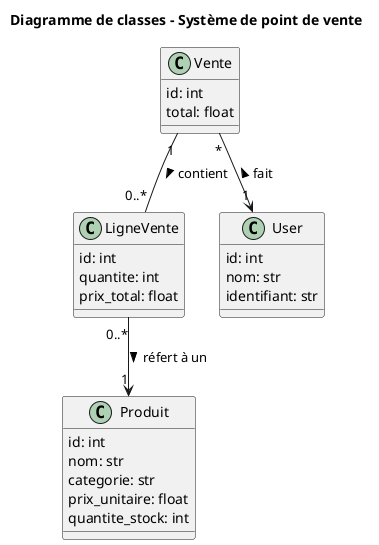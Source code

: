 @startuml

title Diagramme de classes - Système de point de vente

class Produit {
  id: int
  nom: str
  categorie: str
  prix_unitaire: float
  quantite_stock: int
}

class Vente {
  id: int
  total: float
}

class LigneVente {
  id: int
  quantite: int
  prix_total: float
}

class User {
  id: int
  nom: str
  identifiant: str
}

' Relations entre classes
Vente "1" -- "0..*" LigneVente : contient >
LigneVente "0..*" --> "1" Produit : réfert à un >
Vente "*" --> "1" User : < fait

@enduml